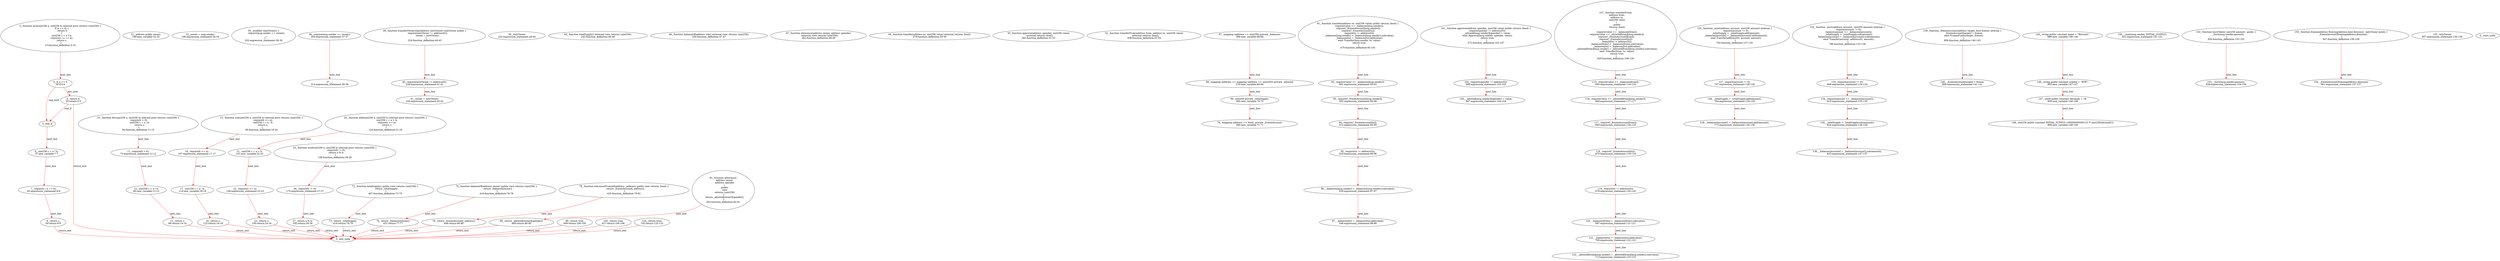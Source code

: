 digraph  {
13 [label="2_ function mul(uint256 a, uint256 b) internal pure returns (uint256) {\n    if (a == 0) {\n      return 0;\n    }\n    uint256 c = a * b;\n    require(c / a == b);\n    return c;\n  }\n13-function_definition-3-10", method="mul(uint256 a,uint256 b)", type_label=function_definition];
30 [label="3_ if_a == 0\n30-if-4-6", method="mul(uint256 a,uint256 b)", type_label=if];
993 [label="3_ end_if", method="mul(uint256 a,uint256 b)", type_label=end_if];
35 [label="4_ return 0;\n35-return-5-5", method="mul(uint256 a,uint256 b)", type_label=return];
37 [label="6_ uint256 c = a * b;\n37-new_variable-7-7", method="mul(uint256 a,uint256 b)", type_label=new_variable];
45 [label="7_ require(c / a == b);\n45-expression_statement-8-8", method="mul(uint256 a,uint256 b)", type_label=expression_statement];
54 [label="8_ return c;\n54-return-9-9", method="mul(uint256 a,uint256 b)", type_label=return];
56 [label="10_ function div(uint256 a, uint256 b) internal pure returns (uint256) {\n    require(b > 0);  \n    uint256 c = a / b;\n    return c;\n  }\n56-function_definition-11-15", method="div(uint256 a,uint256 b)", type_label=function_definition];
73 [label="11_ require(b > 0);\n73-expression_statement-12-12", method="div(uint256 a,uint256 b)", type_label=expression_statement];
80 [label="12_ uint256 c = a / b;\n80-new_variable-13-13", method="div(uint256 a,uint256 b)", type_label=new_variable];
88 [label="13_ return c;\n88-return-14-14", method="div(uint256 a,uint256 b)", type_label=return];
90 [label="15_ function sub(uint256 a, uint256 b) internal pure returns (uint256) {\n    require(b <= a);\n    uint256 c = a - b;\n    return c;\n  }\n90-function_definition-16-20", method="sub(uint256 a,uint256 b)", type_label=function_definition];
107 [label="16_ require(b <= a);\n107-expression_statement-17-17", method="sub(uint256 a,uint256 b)", type_label=expression_statement];
114 [label="17_ uint256 c = a - b;\n114-new_variable-18-18", method="sub(uint256 a,uint256 b)", type_label=new_variable];
122 [label="18_ return c;\n122-return-19-19", method="sub(uint256 a,uint256 b)", type_label=return];
124 [label="20_ function add(uint256 a, uint256 b) internal pure returns (uint256) {\n    uint256 c = a + b;\n    require(c >= a);\n    return c;\n  }\n124-function_definition-21-25", method="add(uint256 a,uint256 b)", type_label=function_definition];
141 [label="21_ uint256 c = a + b;\n141-new_variable-22-22", method="add(uint256 a,uint256 b)", type_label=new_variable];
149 [label="22_ require(c >= a);\n149-expression_statement-23-23", method="add(uint256 a,uint256 b)", type_label=expression_statement];
156 [label="23_ return c;\n156-return-24-24", method="add(uint256 a,uint256 b)", type_label=return];
158 [label="25_ function mod(uint256 a, uint256 b) internal pure returns (uint256) {\n    require(b != 0);\n    return a % b;\n  }\n158-function_definition-26-29", method="mod(uint256 a,uint256 b)", type_label=function_definition];
175 [label="26_ require(b != 0);\n175-expression_statement-27-27", method="mod(uint256 a,uint256 b)", type_label=expression_statement];
182 [label="27_ return a % b;\n182-return-28-28", method="mod(uint256 a,uint256 b)", type_label=return];
189 [label="31_ address public owner;\n189-new_variable-32-32", method="", type_label=new_variable];
196 [label="33_ owner = msg.sender;\n196-expression_statement-34-34", method="", type_label=expression_statement];
202 [label="35_ modifier onlyOwner() {\n        require(msg.sender == owner);\n        _;\n    }\n202-expression_statement-36-39", method="", type_label=expression_statement];
205 [label="36_ require(msg.sender == owner);\n205-expression_statement-37-37", method="", type_label=expression_statement];
214 [label="37_ _;\n214-expression_statement-38-38", method="", type_label=expression_statement];
216 [label="39_ function transferOwnership(address newOwner) onlyOwner public {\n        require(newOwner != address(0));\n        owner = newOwner;\n    }\n216-function_definition-40-43", method="transferOwnership(address newOwner)", type_label=function_definition];
222 [label="39_ onlyOwner\n222-expression_statement-40-40", method="transferOwnership(address newOwner)", type_label=expression_statement];
226 [label="40_ require(newOwner != address(0));\n226-expression_statement-41-41", method="transferOwnership(address newOwner)", type_label=expression_statement];
235 [label="41_ owner = newOwner;\n235-expression_statement-42-42", method="transferOwnership(address newOwner)", type_label=expression_statement];
242 [label="45_ function totalSupply() external view returns (uint256);\n242-function_definition-46-46", method="totalSupply()", type_label=function_definition];
250 [label="46_ function balanceOf(address who) external view returns (uint256);\n250-function_definition-47-47", method="balanceOf(address who)", type_label=function_definition];
262 [label="47_ function allowance(address owner, address spender)\n    external view returns (uint256);\n262-function_definition-48-49", method="allowance(address owner,address spender)", type_label=function_definition];
278 [label="49_ function transfer(address to, uint256 value) external returns (bool);\n278-function_definition-50-50", method="transfer(address to,uint256 value)", type_label=function_definition];
293 [label="50_ function approve(address spender, uint256 value)\n    external returns (bool);\n293-function_definition-51-52", method="approve(address spender,uint256 value)", type_label=function_definition];
308 [label="52_ function transferFrom(address from, address to, uint256 value)\n    external returns (bool);\n308-function_definition-53-54", method="transferFrom(address from,address to,uint256 value)", type_label=function_definition];
369 [label="67_ mapping (address => uint256) private _balances;\n369-new_variable-68-68", method="", type_label=new_variable];
376 [label="68_ mapping (address => mapping (address => uint256)) private _allowed;\n376-new_variable-69-69", method="", type_label=new_variable];
385 [label="69_ uint256 private _totalSupply;\n385-new_variable-70-70", method="", type_label=new_variable];
390 [label="70_ mapping (address => bool)  private _frozenAccount;\n390-new_variable-71-71", method="", type_label=new_variable];
407 [label="72_ function totalSupply() public view returns (uint256) {\n    return _totalSupply;\n  }\n407-function_definition-73-75", method="totalSupply()", type_label=function_definition];
416 [label="73_ return _totalSupply;\n416-return-74-74", method="totalSupply()", type_label=return];
418 [label="75_ function balanceOf(address owner) public view returns (uint256) {\n    return _balances[owner];\n  }\n418-function_definition-76-78", method="balanceOf(address owner)", type_label=function_definition];
431 [label="76_ return _balances[owner];\n431-return-77-77", method="balanceOf(address owner)", type_label=return];
435 [label="78_ function isAccountFreezed(address _address) public view returns (bool) {\n    return _frozenAccount[_address];\n  }\n435-function_definition-79-81", method="isAccountFreezed(address _address)", type_label=function_definition];
448 [label="79_ return _frozenAccount[_address];\n448-return-80-80", method="isAccountFreezed(address _address)", type_label=return];
452 [label="81_ function allowance(\n    address owner,\n    address spender\n   )\n    public\n    view\n    returns (uint256)\n  {\n    return _allowed[owner][spender];\n  }\n452-function_definition-82-91", method="allowance(address owner,address spender)", type_label=function_definition];
469 [label="89_ return _allowed[owner][spender];\n469-return-90-90", method="allowance(address owner,address spender)", type_label=return];
475 [label="91_ function transfer(address to, uint256 value) public returns (bool) {\n    require(value <= _balances[msg.sender]);\n    require(!_frozenAccount[msg.sender]);   \n    require(!_frozenAccount[to]);   \n    require(to != address(0));\n    _balances[msg.sender] = _balances[msg.sender].sub(value);\n    _balances[to] = _balances[to].add(value);\n    emit Transfer(msg.sender, to, value);\n    return true;\n  }\n475-function_definition-92-101", method="transfer(address to,uint256 value)", type_label=function_definition];
491 [label="92_ require(value <= _balances[msg.sender]);\n491-expression_statement-93-93", method="transfer(address to,uint256 value)", type_label=expression_statement];
502 [label="93_ require(!_frozenAccount[msg.sender]);\n502-expression_statement-94-94", method="transfer(address to,uint256 value)", type_label=expression_statement];
512 [label="94_ require(!_frozenAccount[to]);\n512-expression_statement-95-95", method="transfer(address to,uint256 value)", type_label=expression_statement];
520 [label="95_ require(to != address(0));\n520-expression_statement-96-96", method="transfer(address to,uint256 value)", type_label=expression_statement];
529 [label="96_ _balances[msg.sender] = _balances[msg.sender].sub(value);\n529-expression_statement-97-97", method="transfer(address to,uint256 value)", type_label=expression_statement];
546 [label="97_ _balances[to] = _balances[to].add(value);\n546-expression_statement-98-98", method="transfer(address to,uint256 value)", type_label=expression_statement];
569 [label="99_ return true;\n569-return-100-100", method="transfer(address to,uint256 value)", type_label=return];
572 [label="101_ function approve(address spender, uint256 value) public returns (bool) {\n    require(spender != address(0));\n    _allowed[msg.sender][spender] = value;\n    emit Approval(msg.sender, spender, value);\n    return true;\n  }\n572-function_definition-102-107", method="approve(address spender,uint256 value)", type_label=function_definition];
588 [label="102_ require(spender != address(0));\n588-expression_statement-103-103", method="approve(address spender,uint256 value)", type_label=expression_statement];
597 [label="103_ _allowed[msg.sender][spender] = value;\n597-expression_statement-104-104", method="approve(address spender,uint256 value)", type_label=expression_statement];
617 [label="105_ return true;\n617-return-106-106", method="approve(address spender,uint256 value)", type_label=return];
620 [label="107_ function transferFrom(\n    address from,\n    address to,\n    uint256 value\n  )\n    public\n    returns (bool)\n  {\n    require(value <= _balances[from]);\n    require(value <= _allowed[from][msg.sender]);\n     require(!_frozenAccount[from]);   \n    require(!_frozenAccount[to]);   \n    require(to != address(0));\n    _balances[from] = _balances[from].sub(value);\n    _balances[to] = _balances[to].add(value);\n    _allowed[from][msg.sender] = _allowed[from][msg.sender].sub(value);\n    emit Transfer(from, to, value);\n    return true;\n  }\n620-function_definition-108-126", method="transferFrom(address from,address to,uint256 value)", type_label=function_definition];
640 [label="115_ require(value <= _balances[from]);\n640-expression_statement-116-116", method="transferFrom(address from,address to,uint256 value)", type_label=expression_statement];
649 [label="116_ require(value <= _allowed[from][msg.sender]);\n649-expression_statement-117-117", method="transferFrom(address from,address to,uint256 value)", type_label=expression_statement];
662 [label="117_ require(!_frozenAccount[from]);\n662-expression_statement-118-118", method="transferFrom(address from,address to,uint256 value)", type_label=expression_statement];
670 [label="118_ require(!_frozenAccount[to]);\n670-expression_statement-119-119", method="transferFrom(address from,address to,uint256 value)", type_label=expression_statement];
678 [label="119_ require(to != address(0));\n678-expression_statement-120-120", method="transferFrom(address from,address to,uint256 value)", type_label=expression_statement];
687 [label="120_ _balances[from] = _balances[from].sub(value);\n687-expression_statement-121-121", method="transferFrom(address from,address to,uint256 value)", type_label=expression_statement];
700 [label="121_ _balances[to] = _balances[to].add(value);\n700-expression_statement-122-122", method="transferFrom(address from,address to,uint256 value)", type_label=expression_statement];
713 [label="122_ _allowed[from][msg.sender] = _allowed[from][msg.sender].sub(value);\n713-expression_statement-123-123", method="transferFrom(address from,address to,uint256 value)", type_label=expression_statement];
742 [label="124_ return true;\n742-return-125-125", method="transferFrom(address from,address to,uint256 value)", type_label=return];
745 [label="126_ function _mint(address account, uint256 amount) internal {\n    require(account != 0);\n    _totalSupply = _totalSupply.add(amount);\n    _balances[account] = _balances[account].add(amount);\n    emit Transfer(address(0), account, amount);\n  }\n745-function_definition-127-132", method="_mint(address account,uint256 amount)", type_label=function_definition];
757 [label="127_ require(account != 0);\n757-expression_statement-128-128", method="_mint(address account,uint256 amount)", type_label=expression_statement];
764 [label="128_ _totalSupply = _totalSupply.add(amount);\n764-expression_statement-129-129", method="_mint(address account,uint256 amount)", type_label=expression_statement];
773 [label="129_ _balances[account] = _balances[account].add(amount);\n773-expression_statement-130-130", method="_mint(address account,uint256 amount)", type_label=expression_statement];
796 [label="132_ function _burn(address account, uint256 amount) internal {\n    require(account != 0);\n    require(amount <= _balances[account]);\n    _totalSupply = _totalSupply.sub(amount);\n    _balances[account] = _balances[account].sub(amount);\n    emit Transfer(account, address(0), amount);\n  }\n796-function_definition-133-139", method="_burn(address account,uint256 amount)", type_label=function_definition];
808 [label="133_ require(account != 0);\n808-expression_statement-134-134", method="_burn(address account,uint256 amount)", type_label=expression_statement];
815 [label="134_ require(amount <= _balances[account]);\n815-expression_statement-135-135", method="_burn(address account,uint256 amount)", type_label=expression_statement];
824 [label="135_ _totalSupply = _totalSupply.sub(amount);\n824-expression_statement-136-136", method="_burn(address account,uint256 amount)", type_label=expression_statement];
833 [label="136_ _balances[account] = _balances[account].sub(amount);\n833-expression_statement-137-137", method="_burn(address account,uint256 amount)", type_label=expression_statement];
856 [label="139_ function _freezeAccount(address target, bool freeze) internal {\n    _frozenAccount[target] = freeze;\n    emit FrozenFunds(target, freeze);\n    }\n856-function_definition-140-143", method="_freezeAccount(address target,bool freeze)", type_label=function_definition];
868 [label="140_ _frozenAccount[target] = freeze;\n868-expression_statement-141-141", method="_freezeAccount(address target,bool freeze)", type_label=expression_statement];
886 [label="145_ string public constant name = \"Bitsrent\";\n886-new_variable-146-146", method="", type_label=new_variable];
893 [label="146_ string public constant symbol = \"BTR\";\n893-new_variable-147-147", method="", type_label=new_variable];
900 [label="147_ uint8 public constant decimals = 18;\n900-new_variable-148-148", method="", type_label=new_variable];
906 [label="148_ uint256 public constant INITIAL_SUPPLY=20000000000*(10 ** uint256(decimals));\n906-new_variable-149-149", method="", type_label=new_variable];
921 [label="150_ _mint(msg.sender, INITIAL_SUPPLY);\n921-expression_statement-151-151", method="", type_label=expression_statement];
930 [label="152_ function burnToken( uint256 amount)  public {\n      _burn(msg.sender,amount);\n  }\n930-function_definition-153-155", method="burnToken(uint256 amount)", type_label=function_definition];
938 [label="153_ _burn(msg.sender,amount);\n938-expression_statement-154-154", method="burnToken(uint256 amount)", type_label=expression_statement];
947 [label="155_ function freeze(address freezingAddress,bool decision)  onlyOwner public {\n      _freezeAccount(freezingAddress,decision);\n  }\n947-function_definition-156-158", method="freeze(address freezingAddress,bool decision)", type_label=function_definition];
957 [label="155_ onlyOwner\n957-expression_statement-156-156", method="freeze(address freezingAddress,bool decision)", type_label=expression_statement];
961 [label="156_ _freezeAccount(freezingAddress,decision);\n961-expression_statement-157-157", method="freeze(address freezingAddress,bool decision)", type_label=expression_statement];
1 [label="0_ start_node", method="", type_label=start];
2 [label="0_ exit_node", method="", type_label=exit];
13 -> 30  [color=red, controlflow_type=next_line, edge_type=CFG_edge, key=0, label=next_line];
30 -> 35  [color=red, controlflow_type=pos_next, edge_type=CFG_edge, key=0, label=pos_next];
30 -> 993  [color=red, controlflow_type=neg_next, edge_type=CFG_edge, key=0, label=neg_next];
993 -> 37  [color=red, controlflow_type=next_line, edge_type=CFG_edge, key=0, label=next_line];
35 -> 993  [color=red, controlflow_type=end_if, edge_type=CFG_edge, key=0, label=end_if];
35 -> 2  [color=red, controlflow_type=return_exit, edge_type=CFG_edge, key=0, label=return_exit];
37 -> 45  [color=red, controlflow_type=next_line, edge_type=CFG_edge, key=0, label=next_line];
45 -> 54  [color=red, controlflow_type=next_line, edge_type=CFG_edge, key=0, label=next_line];
54 -> 2  [color=red, controlflow_type=return_exit, edge_type=CFG_edge, key=0, label=return_exit];
56 -> 73  [color=red, controlflow_type=next_line, edge_type=CFG_edge, key=0, label=next_line];
73 -> 80  [color=red, controlflow_type=next_line, edge_type=CFG_edge, key=0, label=next_line];
80 -> 88  [color=red, controlflow_type=next_line, edge_type=CFG_edge, key=0, label=next_line];
88 -> 2  [color=red, controlflow_type=return_exit, edge_type=CFG_edge, key=0, label=return_exit];
90 -> 107  [color=red, controlflow_type=next_line, edge_type=CFG_edge, key=0, label=next_line];
107 -> 114  [color=red, controlflow_type=next_line, edge_type=CFG_edge, key=0, label=next_line];
114 -> 122  [color=red, controlflow_type=next_line, edge_type=CFG_edge, key=0, label=next_line];
122 -> 2  [color=red, controlflow_type=return_exit, edge_type=CFG_edge, key=0, label=return_exit];
124 -> 141  [color=red, controlflow_type=next_line, edge_type=CFG_edge, key=0, label=next_line];
141 -> 149  [color=red, controlflow_type=next_line, edge_type=CFG_edge, key=0, label=next_line];
149 -> 156  [color=red, controlflow_type=next_line, edge_type=CFG_edge, key=0, label=next_line];
156 -> 2  [color=red, controlflow_type=return_exit, edge_type=CFG_edge, key=0, label=return_exit];
158 -> 175  [color=red, controlflow_type=next_line, edge_type=CFG_edge, key=0, label=next_line];
175 -> 182  [color=red, controlflow_type=next_line, edge_type=CFG_edge, key=0, label=next_line];
182 -> 2  [color=red, controlflow_type=return_exit, edge_type=CFG_edge, key=0, label=return_exit];
205 -> 214  [color=red, controlflow_type=next_line, edge_type=CFG_edge, key=0, label=next_line];
216 -> 226  [color=red, controlflow_type=next_line, edge_type=CFG_edge, key=0, label=next_line];
226 -> 235  [color=red, controlflow_type=next_line, edge_type=CFG_edge, key=0, label=next_line];
369 -> 376  [color=red, controlflow_type=next_line, edge_type=CFG_edge, key=0, label=next_line];
376 -> 385  [color=red, controlflow_type=next_line, edge_type=CFG_edge, key=0, label=next_line];
385 -> 390  [color=red, controlflow_type=next_line, edge_type=CFG_edge, key=0, label=next_line];
407 -> 416  [color=red, controlflow_type=next_line, edge_type=CFG_edge, key=0, label=next_line];
416 -> 2  [color=red, controlflow_type=return_exit, edge_type=CFG_edge, key=0, label=return_exit];
418 -> 431  [color=red, controlflow_type=next_line, edge_type=CFG_edge, key=0, label=next_line];
431 -> 2  [color=red, controlflow_type=return_exit, edge_type=CFG_edge, key=0, label=return_exit];
435 -> 448  [color=red, controlflow_type=next_line, edge_type=CFG_edge, key=0, label=next_line];
448 -> 2  [color=red, controlflow_type=return_exit, edge_type=CFG_edge, key=0, label=return_exit];
452 -> 469  [color=red, controlflow_type=next_line, edge_type=CFG_edge, key=0, label=next_line];
469 -> 2  [color=red, controlflow_type=return_exit, edge_type=CFG_edge, key=0, label=return_exit];
475 -> 491  [color=red, controlflow_type=next_line, edge_type=CFG_edge, key=0, label=next_line];
491 -> 502  [color=red, controlflow_type=next_line, edge_type=CFG_edge, key=0, label=next_line];
502 -> 512  [color=red, controlflow_type=next_line, edge_type=CFG_edge, key=0, label=next_line];
512 -> 520  [color=red, controlflow_type=next_line, edge_type=CFG_edge, key=0, label=next_line];
520 -> 529  [color=red, controlflow_type=next_line, edge_type=CFG_edge, key=0, label=next_line];
529 -> 546  [color=red, controlflow_type=next_line, edge_type=CFG_edge, key=0, label=next_line];
569 -> 2  [color=red, controlflow_type=return_exit, edge_type=CFG_edge, key=0, label=return_exit];
572 -> 588  [color=red, controlflow_type=next_line, edge_type=CFG_edge, key=0, label=next_line];
588 -> 597  [color=red, controlflow_type=next_line, edge_type=CFG_edge, key=0, label=next_line];
617 -> 2  [color=red, controlflow_type=return_exit, edge_type=CFG_edge, key=0, label=return_exit];
620 -> 640  [color=red, controlflow_type=next_line, edge_type=CFG_edge, key=0, label=next_line];
640 -> 649  [color=red, controlflow_type=next_line, edge_type=CFG_edge, key=0, label=next_line];
649 -> 662  [color=red, controlflow_type=next_line, edge_type=CFG_edge, key=0, label=next_line];
662 -> 670  [color=red, controlflow_type=next_line, edge_type=CFG_edge, key=0, label=next_line];
670 -> 678  [color=red, controlflow_type=next_line, edge_type=CFG_edge, key=0, label=next_line];
678 -> 687  [color=red, controlflow_type=next_line, edge_type=CFG_edge, key=0, label=next_line];
687 -> 700  [color=red, controlflow_type=next_line, edge_type=CFG_edge, key=0, label=next_line];
700 -> 713  [color=red, controlflow_type=next_line, edge_type=CFG_edge, key=0, label=next_line];
742 -> 2  [color=red, controlflow_type=return_exit, edge_type=CFG_edge, key=0, label=return_exit];
745 -> 757  [color=red, controlflow_type=next_line, edge_type=CFG_edge, key=0, label=next_line];
757 -> 764  [color=red, controlflow_type=next_line, edge_type=CFG_edge, key=0, label=next_line];
764 -> 773  [color=red, controlflow_type=next_line, edge_type=CFG_edge, key=0, label=next_line];
796 -> 808  [color=red, controlflow_type=next_line, edge_type=CFG_edge, key=0, label=next_line];
808 -> 815  [color=red, controlflow_type=next_line, edge_type=CFG_edge, key=0, label=next_line];
815 -> 824  [color=red, controlflow_type=next_line, edge_type=CFG_edge, key=0, label=next_line];
824 -> 833  [color=red, controlflow_type=next_line, edge_type=CFG_edge, key=0, label=next_line];
856 -> 868  [color=red, controlflow_type=next_line, edge_type=CFG_edge, key=0, label=next_line];
886 -> 893  [color=red, controlflow_type=next_line, edge_type=CFG_edge, key=0, label=next_line];
893 -> 900  [color=red, controlflow_type=next_line, edge_type=CFG_edge, key=0, label=next_line];
900 -> 906  [color=red, controlflow_type=next_line, edge_type=CFG_edge, key=0, label=next_line];
930 -> 938  [color=red, controlflow_type=next_line, edge_type=CFG_edge, key=0, label=next_line];
947 -> 961  [color=red, controlflow_type=next_line, edge_type=CFG_edge, key=0, label=next_line];
}
